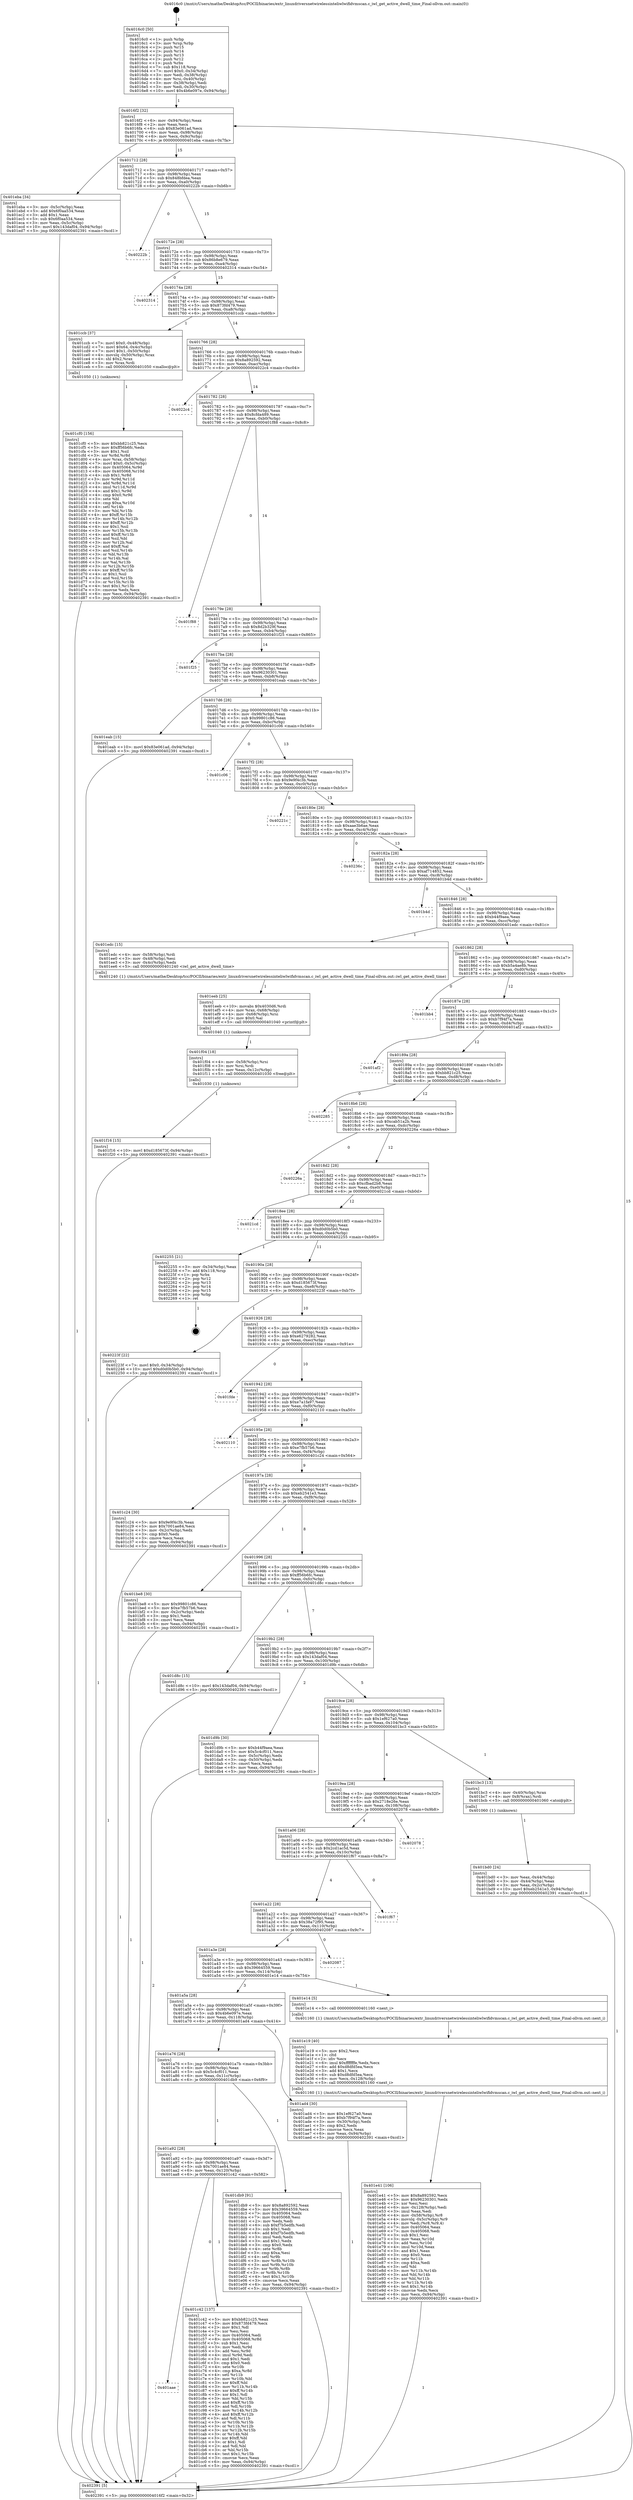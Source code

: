 digraph "0x4016c0" {
  label = "0x4016c0 (/mnt/c/Users/mathe/Desktop/tcc/POCII/binaries/extr_linuxdriversnetwirelessinteliwlwifidvmscan.c_iwl_get_active_dwell_time_Final-ollvm.out::main(0))"
  labelloc = "t"
  node[shape=record]

  Entry [label="",width=0.3,height=0.3,shape=circle,fillcolor=black,style=filled]
  "0x4016f2" [label="{
     0x4016f2 [32]\l
     | [instrs]\l
     &nbsp;&nbsp;0x4016f2 \<+6\>: mov -0x94(%rbp),%eax\l
     &nbsp;&nbsp;0x4016f8 \<+2\>: mov %eax,%ecx\l
     &nbsp;&nbsp;0x4016fa \<+6\>: sub $0x83e061ad,%ecx\l
     &nbsp;&nbsp;0x401700 \<+6\>: mov %eax,-0x98(%rbp)\l
     &nbsp;&nbsp;0x401706 \<+6\>: mov %ecx,-0x9c(%rbp)\l
     &nbsp;&nbsp;0x40170c \<+6\>: je 0000000000401eba \<main+0x7fa\>\l
  }"]
  "0x401eba" [label="{
     0x401eba [34]\l
     | [instrs]\l
     &nbsp;&nbsp;0x401eba \<+3\>: mov -0x5c(%rbp),%eax\l
     &nbsp;&nbsp;0x401ebd \<+5\>: add $0x6f0aa534,%eax\l
     &nbsp;&nbsp;0x401ec2 \<+3\>: add $0x1,%eax\l
     &nbsp;&nbsp;0x401ec5 \<+5\>: sub $0x6f0aa534,%eax\l
     &nbsp;&nbsp;0x401eca \<+3\>: mov %eax,-0x5c(%rbp)\l
     &nbsp;&nbsp;0x401ecd \<+10\>: movl $0x143daf04,-0x94(%rbp)\l
     &nbsp;&nbsp;0x401ed7 \<+5\>: jmp 0000000000402391 \<main+0xcd1\>\l
  }"]
  "0x401712" [label="{
     0x401712 [28]\l
     | [instrs]\l
     &nbsp;&nbsp;0x401712 \<+5\>: jmp 0000000000401717 \<main+0x57\>\l
     &nbsp;&nbsp;0x401717 \<+6\>: mov -0x98(%rbp),%eax\l
     &nbsp;&nbsp;0x40171d \<+5\>: sub $0x848bfdea,%eax\l
     &nbsp;&nbsp;0x401722 \<+6\>: mov %eax,-0xa0(%rbp)\l
     &nbsp;&nbsp;0x401728 \<+6\>: je 000000000040222b \<main+0xb6b\>\l
  }"]
  Exit [label="",width=0.3,height=0.3,shape=circle,fillcolor=black,style=filled,peripheries=2]
  "0x40222b" [label="{
     0x40222b\l
  }", style=dashed]
  "0x40172e" [label="{
     0x40172e [28]\l
     | [instrs]\l
     &nbsp;&nbsp;0x40172e \<+5\>: jmp 0000000000401733 \<main+0x73\>\l
     &nbsp;&nbsp;0x401733 \<+6\>: mov -0x98(%rbp),%eax\l
     &nbsp;&nbsp;0x401739 \<+5\>: sub $0x86b8e679,%eax\l
     &nbsp;&nbsp;0x40173e \<+6\>: mov %eax,-0xa4(%rbp)\l
     &nbsp;&nbsp;0x401744 \<+6\>: je 0000000000402314 \<main+0xc54\>\l
  }"]
  "0x401f16" [label="{
     0x401f16 [15]\l
     | [instrs]\l
     &nbsp;&nbsp;0x401f16 \<+10\>: movl $0xd185673f,-0x94(%rbp)\l
     &nbsp;&nbsp;0x401f20 \<+5\>: jmp 0000000000402391 \<main+0xcd1\>\l
  }"]
  "0x402314" [label="{
     0x402314\l
  }", style=dashed]
  "0x40174a" [label="{
     0x40174a [28]\l
     | [instrs]\l
     &nbsp;&nbsp;0x40174a \<+5\>: jmp 000000000040174f \<main+0x8f\>\l
     &nbsp;&nbsp;0x40174f \<+6\>: mov -0x98(%rbp),%eax\l
     &nbsp;&nbsp;0x401755 \<+5\>: sub $0x873fd479,%eax\l
     &nbsp;&nbsp;0x40175a \<+6\>: mov %eax,-0xa8(%rbp)\l
     &nbsp;&nbsp;0x401760 \<+6\>: je 0000000000401ccb \<main+0x60b\>\l
  }"]
  "0x401f04" [label="{
     0x401f04 [18]\l
     | [instrs]\l
     &nbsp;&nbsp;0x401f04 \<+4\>: mov -0x58(%rbp),%rsi\l
     &nbsp;&nbsp;0x401f08 \<+3\>: mov %rsi,%rdi\l
     &nbsp;&nbsp;0x401f0b \<+6\>: mov %eax,-0x12c(%rbp)\l
     &nbsp;&nbsp;0x401f11 \<+5\>: call 0000000000401030 \<free@plt\>\l
     | [calls]\l
     &nbsp;&nbsp;0x401030 \{1\} (unknown)\l
  }"]
  "0x401ccb" [label="{
     0x401ccb [37]\l
     | [instrs]\l
     &nbsp;&nbsp;0x401ccb \<+7\>: movl $0x0,-0x48(%rbp)\l
     &nbsp;&nbsp;0x401cd2 \<+7\>: movl $0x64,-0x4c(%rbp)\l
     &nbsp;&nbsp;0x401cd9 \<+7\>: movl $0x1,-0x50(%rbp)\l
     &nbsp;&nbsp;0x401ce0 \<+4\>: movslq -0x50(%rbp),%rax\l
     &nbsp;&nbsp;0x401ce4 \<+4\>: shl $0x2,%rax\l
     &nbsp;&nbsp;0x401ce8 \<+3\>: mov %rax,%rdi\l
     &nbsp;&nbsp;0x401ceb \<+5\>: call 0000000000401050 \<malloc@plt\>\l
     | [calls]\l
     &nbsp;&nbsp;0x401050 \{1\} (unknown)\l
  }"]
  "0x401766" [label="{
     0x401766 [28]\l
     | [instrs]\l
     &nbsp;&nbsp;0x401766 \<+5\>: jmp 000000000040176b \<main+0xab\>\l
     &nbsp;&nbsp;0x40176b \<+6\>: mov -0x98(%rbp),%eax\l
     &nbsp;&nbsp;0x401771 \<+5\>: sub $0x8a892592,%eax\l
     &nbsp;&nbsp;0x401776 \<+6\>: mov %eax,-0xac(%rbp)\l
     &nbsp;&nbsp;0x40177c \<+6\>: je 00000000004022c4 \<main+0xc04\>\l
  }"]
  "0x401eeb" [label="{
     0x401eeb [25]\l
     | [instrs]\l
     &nbsp;&nbsp;0x401eeb \<+10\>: movabs $0x4030d6,%rdi\l
     &nbsp;&nbsp;0x401ef5 \<+4\>: mov %rax,-0x68(%rbp)\l
     &nbsp;&nbsp;0x401ef9 \<+4\>: mov -0x68(%rbp),%rsi\l
     &nbsp;&nbsp;0x401efd \<+2\>: mov $0x0,%al\l
     &nbsp;&nbsp;0x401eff \<+5\>: call 0000000000401040 \<printf@plt\>\l
     | [calls]\l
     &nbsp;&nbsp;0x401040 \{1\} (unknown)\l
  }"]
  "0x4022c4" [label="{
     0x4022c4\l
  }", style=dashed]
  "0x401782" [label="{
     0x401782 [28]\l
     | [instrs]\l
     &nbsp;&nbsp;0x401782 \<+5\>: jmp 0000000000401787 \<main+0xc7\>\l
     &nbsp;&nbsp;0x401787 \<+6\>: mov -0x98(%rbp),%eax\l
     &nbsp;&nbsp;0x40178d \<+5\>: sub $0x8cfda489,%eax\l
     &nbsp;&nbsp;0x401792 \<+6\>: mov %eax,-0xb0(%rbp)\l
     &nbsp;&nbsp;0x401798 \<+6\>: je 0000000000401f88 \<main+0x8c8\>\l
  }"]
  "0x401e41" [label="{
     0x401e41 [106]\l
     | [instrs]\l
     &nbsp;&nbsp;0x401e41 \<+5\>: mov $0x8a892592,%ecx\l
     &nbsp;&nbsp;0x401e46 \<+5\>: mov $0x96230301,%edx\l
     &nbsp;&nbsp;0x401e4b \<+2\>: xor %esi,%esi\l
     &nbsp;&nbsp;0x401e4d \<+6\>: mov -0x128(%rbp),%edi\l
     &nbsp;&nbsp;0x401e53 \<+3\>: imul %eax,%edi\l
     &nbsp;&nbsp;0x401e56 \<+4\>: mov -0x58(%rbp),%r8\l
     &nbsp;&nbsp;0x401e5a \<+4\>: movslq -0x5c(%rbp),%r9\l
     &nbsp;&nbsp;0x401e5e \<+4\>: mov %edi,(%r8,%r9,4)\l
     &nbsp;&nbsp;0x401e62 \<+7\>: mov 0x405064,%eax\l
     &nbsp;&nbsp;0x401e69 \<+7\>: mov 0x405068,%edi\l
     &nbsp;&nbsp;0x401e70 \<+3\>: sub $0x1,%esi\l
     &nbsp;&nbsp;0x401e73 \<+3\>: mov %eax,%r10d\l
     &nbsp;&nbsp;0x401e76 \<+3\>: add %esi,%r10d\l
     &nbsp;&nbsp;0x401e79 \<+4\>: imul %r10d,%eax\l
     &nbsp;&nbsp;0x401e7d \<+3\>: and $0x1,%eax\l
     &nbsp;&nbsp;0x401e80 \<+3\>: cmp $0x0,%eax\l
     &nbsp;&nbsp;0x401e83 \<+4\>: sete %r11b\l
     &nbsp;&nbsp;0x401e87 \<+3\>: cmp $0xa,%edi\l
     &nbsp;&nbsp;0x401e8a \<+3\>: setl %bl\l
     &nbsp;&nbsp;0x401e8d \<+3\>: mov %r11b,%r14b\l
     &nbsp;&nbsp;0x401e90 \<+3\>: and %bl,%r14b\l
     &nbsp;&nbsp;0x401e93 \<+3\>: xor %bl,%r11b\l
     &nbsp;&nbsp;0x401e96 \<+3\>: or %r11b,%r14b\l
     &nbsp;&nbsp;0x401e99 \<+4\>: test $0x1,%r14b\l
     &nbsp;&nbsp;0x401e9d \<+3\>: cmovne %edx,%ecx\l
     &nbsp;&nbsp;0x401ea0 \<+6\>: mov %ecx,-0x94(%rbp)\l
     &nbsp;&nbsp;0x401ea6 \<+5\>: jmp 0000000000402391 \<main+0xcd1\>\l
  }"]
  "0x401f88" [label="{
     0x401f88\l
  }", style=dashed]
  "0x40179e" [label="{
     0x40179e [28]\l
     | [instrs]\l
     &nbsp;&nbsp;0x40179e \<+5\>: jmp 00000000004017a3 \<main+0xe3\>\l
     &nbsp;&nbsp;0x4017a3 \<+6\>: mov -0x98(%rbp),%eax\l
     &nbsp;&nbsp;0x4017a9 \<+5\>: sub $0x8d2b329f,%eax\l
     &nbsp;&nbsp;0x4017ae \<+6\>: mov %eax,-0xb4(%rbp)\l
     &nbsp;&nbsp;0x4017b4 \<+6\>: je 0000000000401f25 \<main+0x865\>\l
  }"]
  "0x401e19" [label="{
     0x401e19 [40]\l
     | [instrs]\l
     &nbsp;&nbsp;0x401e19 \<+5\>: mov $0x2,%ecx\l
     &nbsp;&nbsp;0x401e1e \<+1\>: cltd\l
     &nbsp;&nbsp;0x401e1f \<+2\>: idiv %ecx\l
     &nbsp;&nbsp;0x401e21 \<+6\>: imul $0xfffffffe,%edx,%ecx\l
     &nbsp;&nbsp;0x401e27 \<+6\>: add $0xd8dfd5ea,%ecx\l
     &nbsp;&nbsp;0x401e2d \<+3\>: add $0x1,%ecx\l
     &nbsp;&nbsp;0x401e30 \<+6\>: sub $0xd8dfd5ea,%ecx\l
     &nbsp;&nbsp;0x401e36 \<+6\>: mov %ecx,-0x128(%rbp)\l
     &nbsp;&nbsp;0x401e3c \<+5\>: call 0000000000401160 \<next_i\>\l
     | [calls]\l
     &nbsp;&nbsp;0x401160 \{1\} (/mnt/c/Users/mathe/Desktop/tcc/POCII/binaries/extr_linuxdriversnetwirelessinteliwlwifidvmscan.c_iwl_get_active_dwell_time_Final-ollvm.out::next_i)\l
  }"]
  "0x401f25" [label="{
     0x401f25\l
  }", style=dashed]
  "0x4017ba" [label="{
     0x4017ba [28]\l
     | [instrs]\l
     &nbsp;&nbsp;0x4017ba \<+5\>: jmp 00000000004017bf \<main+0xff\>\l
     &nbsp;&nbsp;0x4017bf \<+6\>: mov -0x98(%rbp),%eax\l
     &nbsp;&nbsp;0x4017c5 \<+5\>: sub $0x96230301,%eax\l
     &nbsp;&nbsp;0x4017ca \<+6\>: mov %eax,-0xb8(%rbp)\l
     &nbsp;&nbsp;0x4017d0 \<+6\>: je 0000000000401eab \<main+0x7eb\>\l
  }"]
  "0x401cf0" [label="{
     0x401cf0 [156]\l
     | [instrs]\l
     &nbsp;&nbsp;0x401cf0 \<+5\>: mov $0xbb821c25,%ecx\l
     &nbsp;&nbsp;0x401cf5 \<+5\>: mov $0xff56b6fc,%edx\l
     &nbsp;&nbsp;0x401cfa \<+3\>: mov $0x1,%sil\l
     &nbsp;&nbsp;0x401cfd \<+3\>: xor %r8d,%r8d\l
     &nbsp;&nbsp;0x401d00 \<+4\>: mov %rax,-0x58(%rbp)\l
     &nbsp;&nbsp;0x401d04 \<+7\>: movl $0x0,-0x5c(%rbp)\l
     &nbsp;&nbsp;0x401d0b \<+8\>: mov 0x405064,%r9d\l
     &nbsp;&nbsp;0x401d13 \<+8\>: mov 0x405068,%r10d\l
     &nbsp;&nbsp;0x401d1b \<+4\>: sub $0x1,%r8d\l
     &nbsp;&nbsp;0x401d1f \<+3\>: mov %r9d,%r11d\l
     &nbsp;&nbsp;0x401d22 \<+3\>: add %r8d,%r11d\l
     &nbsp;&nbsp;0x401d25 \<+4\>: imul %r11d,%r9d\l
     &nbsp;&nbsp;0x401d29 \<+4\>: and $0x1,%r9d\l
     &nbsp;&nbsp;0x401d2d \<+4\>: cmp $0x0,%r9d\l
     &nbsp;&nbsp;0x401d31 \<+3\>: sete %bl\l
     &nbsp;&nbsp;0x401d34 \<+4\>: cmp $0xa,%r10d\l
     &nbsp;&nbsp;0x401d38 \<+4\>: setl %r14b\l
     &nbsp;&nbsp;0x401d3c \<+3\>: mov %bl,%r15b\l
     &nbsp;&nbsp;0x401d3f \<+4\>: xor $0xff,%r15b\l
     &nbsp;&nbsp;0x401d43 \<+3\>: mov %r14b,%r12b\l
     &nbsp;&nbsp;0x401d46 \<+4\>: xor $0xff,%r12b\l
     &nbsp;&nbsp;0x401d4a \<+4\>: xor $0x1,%sil\l
     &nbsp;&nbsp;0x401d4e \<+3\>: mov %r15b,%r13b\l
     &nbsp;&nbsp;0x401d51 \<+4\>: and $0xff,%r13b\l
     &nbsp;&nbsp;0x401d55 \<+3\>: and %sil,%bl\l
     &nbsp;&nbsp;0x401d58 \<+3\>: mov %r12b,%al\l
     &nbsp;&nbsp;0x401d5b \<+2\>: and $0xff,%al\l
     &nbsp;&nbsp;0x401d5d \<+3\>: and %sil,%r14b\l
     &nbsp;&nbsp;0x401d60 \<+3\>: or %bl,%r13b\l
     &nbsp;&nbsp;0x401d63 \<+3\>: or %r14b,%al\l
     &nbsp;&nbsp;0x401d66 \<+3\>: xor %al,%r13b\l
     &nbsp;&nbsp;0x401d69 \<+3\>: or %r12b,%r15b\l
     &nbsp;&nbsp;0x401d6c \<+4\>: xor $0xff,%r15b\l
     &nbsp;&nbsp;0x401d70 \<+4\>: or $0x1,%sil\l
     &nbsp;&nbsp;0x401d74 \<+3\>: and %sil,%r15b\l
     &nbsp;&nbsp;0x401d77 \<+3\>: or %r15b,%r13b\l
     &nbsp;&nbsp;0x401d7a \<+4\>: test $0x1,%r13b\l
     &nbsp;&nbsp;0x401d7e \<+3\>: cmovne %edx,%ecx\l
     &nbsp;&nbsp;0x401d81 \<+6\>: mov %ecx,-0x94(%rbp)\l
     &nbsp;&nbsp;0x401d87 \<+5\>: jmp 0000000000402391 \<main+0xcd1\>\l
  }"]
  "0x401eab" [label="{
     0x401eab [15]\l
     | [instrs]\l
     &nbsp;&nbsp;0x401eab \<+10\>: movl $0x83e061ad,-0x94(%rbp)\l
     &nbsp;&nbsp;0x401eb5 \<+5\>: jmp 0000000000402391 \<main+0xcd1\>\l
  }"]
  "0x4017d6" [label="{
     0x4017d6 [28]\l
     | [instrs]\l
     &nbsp;&nbsp;0x4017d6 \<+5\>: jmp 00000000004017db \<main+0x11b\>\l
     &nbsp;&nbsp;0x4017db \<+6\>: mov -0x98(%rbp),%eax\l
     &nbsp;&nbsp;0x4017e1 \<+5\>: sub $0x99801c86,%eax\l
     &nbsp;&nbsp;0x4017e6 \<+6\>: mov %eax,-0xbc(%rbp)\l
     &nbsp;&nbsp;0x4017ec \<+6\>: je 0000000000401c06 \<main+0x546\>\l
  }"]
  "0x401aae" [label="{
     0x401aae\l
  }", style=dashed]
  "0x401c06" [label="{
     0x401c06\l
  }", style=dashed]
  "0x4017f2" [label="{
     0x4017f2 [28]\l
     | [instrs]\l
     &nbsp;&nbsp;0x4017f2 \<+5\>: jmp 00000000004017f7 \<main+0x137\>\l
     &nbsp;&nbsp;0x4017f7 \<+6\>: mov -0x98(%rbp),%eax\l
     &nbsp;&nbsp;0x4017fd \<+5\>: sub $0x9e9f4c3b,%eax\l
     &nbsp;&nbsp;0x401802 \<+6\>: mov %eax,-0xc0(%rbp)\l
     &nbsp;&nbsp;0x401808 \<+6\>: je 000000000040221c \<main+0xb5c\>\l
  }"]
  "0x401c42" [label="{
     0x401c42 [137]\l
     | [instrs]\l
     &nbsp;&nbsp;0x401c42 \<+5\>: mov $0xbb821c25,%eax\l
     &nbsp;&nbsp;0x401c47 \<+5\>: mov $0x873fd479,%ecx\l
     &nbsp;&nbsp;0x401c4c \<+2\>: mov $0x1,%dl\l
     &nbsp;&nbsp;0x401c4e \<+2\>: xor %esi,%esi\l
     &nbsp;&nbsp;0x401c50 \<+7\>: mov 0x405064,%edi\l
     &nbsp;&nbsp;0x401c57 \<+8\>: mov 0x405068,%r8d\l
     &nbsp;&nbsp;0x401c5f \<+3\>: sub $0x1,%esi\l
     &nbsp;&nbsp;0x401c62 \<+3\>: mov %edi,%r9d\l
     &nbsp;&nbsp;0x401c65 \<+3\>: add %esi,%r9d\l
     &nbsp;&nbsp;0x401c68 \<+4\>: imul %r9d,%edi\l
     &nbsp;&nbsp;0x401c6c \<+3\>: and $0x1,%edi\l
     &nbsp;&nbsp;0x401c6f \<+3\>: cmp $0x0,%edi\l
     &nbsp;&nbsp;0x401c72 \<+4\>: sete %r10b\l
     &nbsp;&nbsp;0x401c76 \<+4\>: cmp $0xa,%r8d\l
     &nbsp;&nbsp;0x401c7a \<+4\>: setl %r11b\l
     &nbsp;&nbsp;0x401c7e \<+3\>: mov %r10b,%bl\l
     &nbsp;&nbsp;0x401c81 \<+3\>: xor $0xff,%bl\l
     &nbsp;&nbsp;0x401c84 \<+3\>: mov %r11b,%r14b\l
     &nbsp;&nbsp;0x401c87 \<+4\>: xor $0xff,%r14b\l
     &nbsp;&nbsp;0x401c8b \<+3\>: xor $0x1,%dl\l
     &nbsp;&nbsp;0x401c8e \<+3\>: mov %bl,%r15b\l
     &nbsp;&nbsp;0x401c91 \<+4\>: and $0xff,%r15b\l
     &nbsp;&nbsp;0x401c95 \<+3\>: and %dl,%r10b\l
     &nbsp;&nbsp;0x401c98 \<+3\>: mov %r14b,%r12b\l
     &nbsp;&nbsp;0x401c9b \<+4\>: and $0xff,%r12b\l
     &nbsp;&nbsp;0x401c9f \<+3\>: and %dl,%r11b\l
     &nbsp;&nbsp;0x401ca2 \<+3\>: or %r10b,%r15b\l
     &nbsp;&nbsp;0x401ca5 \<+3\>: or %r11b,%r12b\l
     &nbsp;&nbsp;0x401ca8 \<+3\>: xor %r12b,%r15b\l
     &nbsp;&nbsp;0x401cab \<+3\>: or %r14b,%bl\l
     &nbsp;&nbsp;0x401cae \<+3\>: xor $0xff,%bl\l
     &nbsp;&nbsp;0x401cb1 \<+3\>: or $0x1,%dl\l
     &nbsp;&nbsp;0x401cb4 \<+2\>: and %dl,%bl\l
     &nbsp;&nbsp;0x401cb6 \<+3\>: or %bl,%r15b\l
     &nbsp;&nbsp;0x401cb9 \<+4\>: test $0x1,%r15b\l
     &nbsp;&nbsp;0x401cbd \<+3\>: cmovne %ecx,%eax\l
     &nbsp;&nbsp;0x401cc0 \<+6\>: mov %eax,-0x94(%rbp)\l
     &nbsp;&nbsp;0x401cc6 \<+5\>: jmp 0000000000402391 \<main+0xcd1\>\l
  }"]
  "0x40221c" [label="{
     0x40221c\l
  }", style=dashed]
  "0x40180e" [label="{
     0x40180e [28]\l
     | [instrs]\l
     &nbsp;&nbsp;0x40180e \<+5\>: jmp 0000000000401813 \<main+0x153\>\l
     &nbsp;&nbsp;0x401813 \<+6\>: mov -0x98(%rbp),%eax\l
     &nbsp;&nbsp;0x401819 \<+5\>: sub $0xaae3b6ae,%eax\l
     &nbsp;&nbsp;0x40181e \<+6\>: mov %eax,-0xc4(%rbp)\l
     &nbsp;&nbsp;0x401824 \<+6\>: je 000000000040236c \<main+0xcac\>\l
  }"]
  "0x401a92" [label="{
     0x401a92 [28]\l
     | [instrs]\l
     &nbsp;&nbsp;0x401a92 \<+5\>: jmp 0000000000401a97 \<main+0x3d7\>\l
     &nbsp;&nbsp;0x401a97 \<+6\>: mov -0x98(%rbp),%eax\l
     &nbsp;&nbsp;0x401a9d \<+5\>: sub $0x7001ae84,%eax\l
     &nbsp;&nbsp;0x401aa2 \<+6\>: mov %eax,-0x120(%rbp)\l
     &nbsp;&nbsp;0x401aa8 \<+6\>: je 0000000000401c42 \<main+0x582\>\l
  }"]
  "0x40236c" [label="{
     0x40236c\l
  }", style=dashed]
  "0x40182a" [label="{
     0x40182a [28]\l
     | [instrs]\l
     &nbsp;&nbsp;0x40182a \<+5\>: jmp 000000000040182f \<main+0x16f\>\l
     &nbsp;&nbsp;0x40182f \<+6\>: mov -0x98(%rbp),%eax\l
     &nbsp;&nbsp;0x401835 \<+5\>: sub $0xaf714852,%eax\l
     &nbsp;&nbsp;0x40183a \<+6\>: mov %eax,-0xc8(%rbp)\l
     &nbsp;&nbsp;0x401840 \<+6\>: je 0000000000401b4d \<main+0x48d\>\l
  }"]
  "0x401db9" [label="{
     0x401db9 [91]\l
     | [instrs]\l
     &nbsp;&nbsp;0x401db9 \<+5\>: mov $0x8a892592,%eax\l
     &nbsp;&nbsp;0x401dbe \<+5\>: mov $0x39664559,%ecx\l
     &nbsp;&nbsp;0x401dc3 \<+7\>: mov 0x405064,%edx\l
     &nbsp;&nbsp;0x401dca \<+7\>: mov 0x405068,%esi\l
     &nbsp;&nbsp;0x401dd1 \<+2\>: mov %edx,%edi\l
     &nbsp;&nbsp;0x401dd3 \<+6\>: sub $0xf7b5edfb,%edi\l
     &nbsp;&nbsp;0x401dd9 \<+3\>: sub $0x1,%edi\l
     &nbsp;&nbsp;0x401ddc \<+6\>: add $0xf7b5edfb,%edi\l
     &nbsp;&nbsp;0x401de2 \<+3\>: imul %edi,%edx\l
     &nbsp;&nbsp;0x401de5 \<+3\>: and $0x1,%edx\l
     &nbsp;&nbsp;0x401de8 \<+3\>: cmp $0x0,%edx\l
     &nbsp;&nbsp;0x401deb \<+4\>: sete %r8b\l
     &nbsp;&nbsp;0x401def \<+3\>: cmp $0xa,%esi\l
     &nbsp;&nbsp;0x401df2 \<+4\>: setl %r9b\l
     &nbsp;&nbsp;0x401df6 \<+3\>: mov %r8b,%r10b\l
     &nbsp;&nbsp;0x401df9 \<+3\>: and %r9b,%r10b\l
     &nbsp;&nbsp;0x401dfc \<+3\>: xor %r9b,%r8b\l
     &nbsp;&nbsp;0x401dff \<+3\>: or %r8b,%r10b\l
     &nbsp;&nbsp;0x401e02 \<+4\>: test $0x1,%r10b\l
     &nbsp;&nbsp;0x401e06 \<+3\>: cmovne %ecx,%eax\l
     &nbsp;&nbsp;0x401e09 \<+6\>: mov %eax,-0x94(%rbp)\l
     &nbsp;&nbsp;0x401e0f \<+5\>: jmp 0000000000402391 \<main+0xcd1\>\l
  }"]
  "0x401b4d" [label="{
     0x401b4d\l
  }", style=dashed]
  "0x401846" [label="{
     0x401846 [28]\l
     | [instrs]\l
     &nbsp;&nbsp;0x401846 \<+5\>: jmp 000000000040184b \<main+0x18b\>\l
     &nbsp;&nbsp;0x40184b \<+6\>: mov -0x98(%rbp),%eax\l
     &nbsp;&nbsp;0x401851 \<+5\>: sub $0xb44f9aea,%eax\l
     &nbsp;&nbsp;0x401856 \<+6\>: mov %eax,-0xcc(%rbp)\l
     &nbsp;&nbsp;0x40185c \<+6\>: je 0000000000401edc \<main+0x81c\>\l
  }"]
  "0x401bd0" [label="{
     0x401bd0 [24]\l
     | [instrs]\l
     &nbsp;&nbsp;0x401bd0 \<+3\>: mov %eax,-0x44(%rbp)\l
     &nbsp;&nbsp;0x401bd3 \<+3\>: mov -0x44(%rbp),%eax\l
     &nbsp;&nbsp;0x401bd6 \<+3\>: mov %eax,-0x2c(%rbp)\l
     &nbsp;&nbsp;0x401bd9 \<+10\>: movl $0xeb2541e3,-0x94(%rbp)\l
     &nbsp;&nbsp;0x401be3 \<+5\>: jmp 0000000000402391 \<main+0xcd1\>\l
  }"]
  "0x401edc" [label="{
     0x401edc [15]\l
     | [instrs]\l
     &nbsp;&nbsp;0x401edc \<+4\>: mov -0x58(%rbp),%rdi\l
     &nbsp;&nbsp;0x401ee0 \<+3\>: mov -0x48(%rbp),%esi\l
     &nbsp;&nbsp;0x401ee3 \<+3\>: mov -0x4c(%rbp),%edx\l
     &nbsp;&nbsp;0x401ee6 \<+5\>: call 0000000000401240 \<iwl_get_active_dwell_time\>\l
     | [calls]\l
     &nbsp;&nbsp;0x401240 \{1\} (/mnt/c/Users/mathe/Desktop/tcc/POCII/binaries/extr_linuxdriversnetwirelessinteliwlwifidvmscan.c_iwl_get_active_dwell_time_Final-ollvm.out::iwl_get_active_dwell_time)\l
  }"]
  "0x401862" [label="{
     0x401862 [28]\l
     | [instrs]\l
     &nbsp;&nbsp;0x401862 \<+5\>: jmp 0000000000401867 \<main+0x1a7\>\l
     &nbsp;&nbsp;0x401867 \<+6\>: mov -0x98(%rbp),%eax\l
     &nbsp;&nbsp;0x40186d \<+5\>: sub $0xb5a4ae8b,%eax\l
     &nbsp;&nbsp;0x401872 \<+6\>: mov %eax,-0xd0(%rbp)\l
     &nbsp;&nbsp;0x401878 \<+6\>: je 0000000000401bb4 \<main+0x4f4\>\l
  }"]
  "0x4016c0" [label="{
     0x4016c0 [50]\l
     | [instrs]\l
     &nbsp;&nbsp;0x4016c0 \<+1\>: push %rbp\l
     &nbsp;&nbsp;0x4016c1 \<+3\>: mov %rsp,%rbp\l
     &nbsp;&nbsp;0x4016c4 \<+2\>: push %r15\l
     &nbsp;&nbsp;0x4016c6 \<+2\>: push %r14\l
     &nbsp;&nbsp;0x4016c8 \<+2\>: push %r13\l
     &nbsp;&nbsp;0x4016ca \<+2\>: push %r12\l
     &nbsp;&nbsp;0x4016cc \<+1\>: push %rbx\l
     &nbsp;&nbsp;0x4016cd \<+7\>: sub $0x118,%rsp\l
     &nbsp;&nbsp;0x4016d4 \<+7\>: movl $0x0,-0x34(%rbp)\l
     &nbsp;&nbsp;0x4016db \<+3\>: mov %edi,-0x38(%rbp)\l
     &nbsp;&nbsp;0x4016de \<+4\>: mov %rsi,-0x40(%rbp)\l
     &nbsp;&nbsp;0x4016e2 \<+3\>: mov -0x38(%rbp),%edi\l
     &nbsp;&nbsp;0x4016e5 \<+3\>: mov %edi,-0x30(%rbp)\l
     &nbsp;&nbsp;0x4016e8 \<+10\>: movl $0x4b6e097e,-0x94(%rbp)\l
  }"]
  "0x401bb4" [label="{
     0x401bb4\l
  }", style=dashed]
  "0x40187e" [label="{
     0x40187e [28]\l
     | [instrs]\l
     &nbsp;&nbsp;0x40187e \<+5\>: jmp 0000000000401883 \<main+0x1c3\>\l
     &nbsp;&nbsp;0x401883 \<+6\>: mov -0x98(%rbp),%eax\l
     &nbsp;&nbsp;0x401889 \<+5\>: sub $0xb7f94f7a,%eax\l
     &nbsp;&nbsp;0x40188e \<+6\>: mov %eax,-0xd4(%rbp)\l
     &nbsp;&nbsp;0x401894 \<+6\>: je 0000000000401af2 \<main+0x432\>\l
  }"]
  "0x402391" [label="{
     0x402391 [5]\l
     | [instrs]\l
     &nbsp;&nbsp;0x402391 \<+5\>: jmp 00000000004016f2 \<main+0x32\>\l
  }"]
  "0x401af2" [label="{
     0x401af2\l
  }", style=dashed]
  "0x40189a" [label="{
     0x40189a [28]\l
     | [instrs]\l
     &nbsp;&nbsp;0x40189a \<+5\>: jmp 000000000040189f \<main+0x1df\>\l
     &nbsp;&nbsp;0x40189f \<+6\>: mov -0x98(%rbp),%eax\l
     &nbsp;&nbsp;0x4018a5 \<+5\>: sub $0xbb821c25,%eax\l
     &nbsp;&nbsp;0x4018aa \<+6\>: mov %eax,-0xd8(%rbp)\l
     &nbsp;&nbsp;0x4018b0 \<+6\>: je 0000000000402285 \<main+0xbc5\>\l
  }"]
  "0x401a76" [label="{
     0x401a76 [28]\l
     | [instrs]\l
     &nbsp;&nbsp;0x401a76 \<+5\>: jmp 0000000000401a7b \<main+0x3bb\>\l
     &nbsp;&nbsp;0x401a7b \<+6\>: mov -0x98(%rbp),%eax\l
     &nbsp;&nbsp;0x401a81 \<+5\>: sub $0x5c4cf011,%eax\l
     &nbsp;&nbsp;0x401a86 \<+6\>: mov %eax,-0x11c(%rbp)\l
     &nbsp;&nbsp;0x401a8c \<+6\>: je 0000000000401db9 \<main+0x6f9\>\l
  }"]
  "0x402285" [label="{
     0x402285\l
  }", style=dashed]
  "0x4018b6" [label="{
     0x4018b6 [28]\l
     | [instrs]\l
     &nbsp;&nbsp;0x4018b6 \<+5\>: jmp 00000000004018bb \<main+0x1fb\>\l
     &nbsp;&nbsp;0x4018bb \<+6\>: mov -0x98(%rbp),%eax\l
     &nbsp;&nbsp;0x4018c1 \<+5\>: sub $0xcab51a2b,%eax\l
     &nbsp;&nbsp;0x4018c6 \<+6\>: mov %eax,-0xdc(%rbp)\l
     &nbsp;&nbsp;0x4018cc \<+6\>: je 000000000040226a \<main+0xbaa\>\l
  }"]
  "0x401ad4" [label="{
     0x401ad4 [30]\l
     | [instrs]\l
     &nbsp;&nbsp;0x401ad4 \<+5\>: mov $0x1ef627a0,%eax\l
     &nbsp;&nbsp;0x401ad9 \<+5\>: mov $0xb7f94f7a,%ecx\l
     &nbsp;&nbsp;0x401ade \<+3\>: mov -0x30(%rbp),%edx\l
     &nbsp;&nbsp;0x401ae1 \<+3\>: cmp $0x2,%edx\l
     &nbsp;&nbsp;0x401ae4 \<+3\>: cmovne %ecx,%eax\l
     &nbsp;&nbsp;0x401ae7 \<+6\>: mov %eax,-0x94(%rbp)\l
     &nbsp;&nbsp;0x401aed \<+5\>: jmp 0000000000402391 \<main+0xcd1\>\l
  }"]
  "0x40226a" [label="{
     0x40226a\l
  }", style=dashed]
  "0x4018d2" [label="{
     0x4018d2 [28]\l
     | [instrs]\l
     &nbsp;&nbsp;0x4018d2 \<+5\>: jmp 00000000004018d7 \<main+0x217\>\l
     &nbsp;&nbsp;0x4018d7 \<+6\>: mov -0x98(%rbp),%eax\l
     &nbsp;&nbsp;0x4018dd \<+5\>: sub $0xcfbad2b8,%eax\l
     &nbsp;&nbsp;0x4018e2 \<+6\>: mov %eax,-0xe0(%rbp)\l
     &nbsp;&nbsp;0x4018e8 \<+6\>: je 00000000004021cd \<main+0xb0d\>\l
  }"]
  "0x401a5a" [label="{
     0x401a5a [28]\l
     | [instrs]\l
     &nbsp;&nbsp;0x401a5a \<+5\>: jmp 0000000000401a5f \<main+0x39f\>\l
     &nbsp;&nbsp;0x401a5f \<+6\>: mov -0x98(%rbp),%eax\l
     &nbsp;&nbsp;0x401a65 \<+5\>: sub $0x4b6e097e,%eax\l
     &nbsp;&nbsp;0x401a6a \<+6\>: mov %eax,-0x118(%rbp)\l
     &nbsp;&nbsp;0x401a70 \<+6\>: je 0000000000401ad4 \<main+0x414\>\l
  }"]
  "0x4021cd" [label="{
     0x4021cd\l
  }", style=dashed]
  "0x4018ee" [label="{
     0x4018ee [28]\l
     | [instrs]\l
     &nbsp;&nbsp;0x4018ee \<+5\>: jmp 00000000004018f3 \<main+0x233\>\l
     &nbsp;&nbsp;0x4018f3 \<+6\>: mov -0x98(%rbp),%eax\l
     &nbsp;&nbsp;0x4018f9 \<+5\>: sub $0xd0d0b5b0,%eax\l
     &nbsp;&nbsp;0x4018fe \<+6\>: mov %eax,-0xe4(%rbp)\l
     &nbsp;&nbsp;0x401904 \<+6\>: je 0000000000402255 \<main+0xb95\>\l
  }"]
  "0x401e14" [label="{
     0x401e14 [5]\l
     | [instrs]\l
     &nbsp;&nbsp;0x401e14 \<+5\>: call 0000000000401160 \<next_i\>\l
     | [calls]\l
     &nbsp;&nbsp;0x401160 \{1\} (/mnt/c/Users/mathe/Desktop/tcc/POCII/binaries/extr_linuxdriversnetwirelessinteliwlwifidvmscan.c_iwl_get_active_dwell_time_Final-ollvm.out::next_i)\l
  }"]
  "0x402255" [label="{
     0x402255 [21]\l
     | [instrs]\l
     &nbsp;&nbsp;0x402255 \<+3\>: mov -0x34(%rbp),%eax\l
     &nbsp;&nbsp;0x402258 \<+7\>: add $0x118,%rsp\l
     &nbsp;&nbsp;0x40225f \<+1\>: pop %rbx\l
     &nbsp;&nbsp;0x402260 \<+2\>: pop %r12\l
     &nbsp;&nbsp;0x402262 \<+2\>: pop %r13\l
     &nbsp;&nbsp;0x402264 \<+2\>: pop %r14\l
     &nbsp;&nbsp;0x402266 \<+2\>: pop %r15\l
     &nbsp;&nbsp;0x402268 \<+1\>: pop %rbp\l
     &nbsp;&nbsp;0x402269 \<+1\>: ret\l
  }"]
  "0x40190a" [label="{
     0x40190a [28]\l
     | [instrs]\l
     &nbsp;&nbsp;0x40190a \<+5\>: jmp 000000000040190f \<main+0x24f\>\l
     &nbsp;&nbsp;0x40190f \<+6\>: mov -0x98(%rbp),%eax\l
     &nbsp;&nbsp;0x401915 \<+5\>: sub $0xd185673f,%eax\l
     &nbsp;&nbsp;0x40191a \<+6\>: mov %eax,-0xe8(%rbp)\l
     &nbsp;&nbsp;0x401920 \<+6\>: je 000000000040223f \<main+0xb7f\>\l
  }"]
  "0x401a3e" [label="{
     0x401a3e [28]\l
     | [instrs]\l
     &nbsp;&nbsp;0x401a3e \<+5\>: jmp 0000000000401a43 \<main+0x383\>\l
     &nbsp;&nbsp;0x401a43 \<+6\>: mov -0x98(%rbp),%eax\l
     &nbsp;&nbsp;0x401a49 \<+5\>: sub $0x39664559,%eax\l
     &nbsp;&nbsp;0x401a4e \<+6\>: mov %eax,-0x114(%rbp)\l
     &nbsp;&nbsp;0x401a54 \<+6\>: je 0000000000401e14 \<main+0x754\>\l
  }"]
  "0x40223f" [label="{
     0x40223f [22]\l
     | [instrs]\l
     &nbsp;&nbsp;0x40223f \<+7\>: movl $0x0,-0x34(%rbp)\l
     &nbsp;&nbsp;0x402246 \<+10\>: movl $0xd0d0b5b0,-0x94(%rbp)\l
     &nbsp;&nbsp;0x402250 \<+5\>: jmp 0000000000402391 \<main+0xcd1\>\l
  }"]
  "0x401926" [label="{
     0x401926 [28]\l
     | [instrs]\l
     &nbsp;&nbsp;0x401926 \<+5\>: jmp 000000000040192b \<main+0x26b\>\l
     &nbsp;&nbsp;0x40192b \<+6\>: mov -0x98(%rbp),%eax\l
     &nbsp;&nbsp;0x401931 \<+5\>: sub $0xe6279282,%eax\l
     &nbsp;&nbsp;0x401936 \<+6\>: mov %eax,-0xec(%rbp)\l
     &nbsp;&nbsp;0x40193c \<+6\>: je 0000000000401fde \<main+0x91e\>\l
  }"]
  "0x402087" [label="{
     0x402087\l
  }", style=dashed]
  "0x401fde" [label="{
     0x401fde\l
  }", style=dashed]
  "0x401942" [label="{
     0x401942 [28]\l
     | [instrs]\l
     &nbsp;&nbsp;0x401942 \<+5\>: jmp 0000000000401947 \<main+0x287\>\l
     &nbsp;&nbsp;0x401947 \<+6\>: mov -0x98(%rbp),%eax\l
     &nbsp;&nbsp;0x40194d \<+5\>: sub $0xe7a1fa97,%eax\l
     &nbsp;&nbsp;0x401952 \<+6\>: mov %eax,-0xf0(%rbp)\l
     &nbsp;&nbsp;0x401958 \<+6\>: je 0000000000402110 \<main+0xa50\>\l
  }"]
  "0x401a22" [label="{
     0x401a22 [28]\l
     | [instrs]\l
     &nbsp;&nbsp;0x401a22 \<+5\>: jmp 0000000000401a27 \<main+0x367\>\l
     &nbsp;&nbsp;0x401a27 \<+6\>: mov -0x98(%rbp),%eax\l
     &nbsp;&nbsp;0x401a2d \<+5\>: sub $0x38a72f95,%eax\l
     &nbsp;&nbsp;0x401a32 \<+6\>: mov %eax,-0x110(%rbp)\l
     &nbsp;&nbsp;0x401a38 \<+6\>: je 0000000000402087 \<main+0x9c7\>\l
  }"]
  "0x402110" [label="{
     0x402110\l
  }", style=dashed]
  "0x40195e" [label="{
     0x40195e [28]\l
     | [instrs]\l
     &nbsp;&nbsp;0x40195e \<+5\>: jmp 0000000000401963 \<main+0x2a3\>\l
     &nbsp;&nbsp;0x401963 \<+6\>: mov -0x98(%rbp),%eax\l
     &nbsp;&nbsp;0x401969 \<+5\>: sub $0xe7fb57b6,%eax\l
     &nbsp;&nbsp;0x40196e \<+6\>: mov %eax,-0xf4(%rbp)\l
     &nbsp;&nbsp;0x401974 \<+6\>: je 0000000000401c24 \<main+0x564\>\l
  }"]
  "0x401f67" [label="{
     0x401f67\l
  }", style=dashed]
  "0x401c24" [label="{
     0x401c24 [30]\l
     | [instrs]\l
     &nbsp;&nbsp;0x401c24 \<+5\>: mov $0x9e9f4c3b,%eax\l
     &nbsp;&nbsp;0x401c29 \<+5\>: mov $0x7001ae84,%ecx\l
     &nbsp;&nbsp;0x401c2e \<+3\>: mov -0x2c(%rbp),%edx\l
     &nbsp;&nbsp;0x401c31 \<+3\>: cmp $0x0,%edx\l
     &nbsp;&nbsp;0x401c34 \<+3\>: cmove %ecx,%eax\l
     &nbsp;&nbsp;0x401c37 \<+6\>: mov %eax,-0x94(%rbp)\l
     &nbsp;&nbsp;0x401c3d \<+5\>: jmp 0000000000402391 \<main+0xcd1\>\l
  }"]
  "0x40197a" [label="{
     0x40197a [28]\l
     | [instrs]\l
     &nbsp;&nbsp;0x40197a \<+5\>: jmp 000000000040197f \<main+0x2bf\>\l
     &nbsp;&nbsp;0x40197f \<+6\>: mov -0x98(%rbp),%eax\l
     &nbsp;&nbsp;0x401985 \<+5\>: sub $0xeb2541e3,%eax\l
     &nbsp;&nbsp;0x40198a \<+6\>: mov %eax,-0xf8(%rbp)\l
     &nbsp;&nbsp;0x401990 \<+6\>: je 0000000000401be8 \<main+0x528\>\l
  }"]
  "0x401a06" [label="{
     0x401a06 [28]\l
     | [instrs]\l
     &nbsp;&nbsp;0x401a06 \<+5\>: jmp 0000000000401a0b \<main+0x34b\>\l
     &nbsp;&nbsp;0x401a0b \<+6\>: mov -0x98(%rbp),%eax\l
     &nbsp;&nbsp;0x401a11 \<+5\>: sub $0x2cd1ac5d,%eax\l
     &nbsp;&nbsp;0x401a16 \<+6\>: mov %eax,-0x10c(%rbp)\l
     &nbsp;&nbsp;0x401a1c \<+6\>: je 0000000000401f67 \<main+0x8a7\>\l
  }"]
  "0x401be8" [label="{
     0x401be8 [30]\l
     | [instrs]\l
     &nbsp;&nbsp;0x401be8 \<+5\>: mov $0x99801c86,%eax\l
     &nbsp;&nbsp;0x401bed \<+5\>: mov $0xe7fb57b6,%ecx\l
     &nbsp;&nbsp;0x401bf2 \<+3\>: mov -0x2c(%rbp),%edx\l
     &nbsp;&nbsp;0x401bf5 \<+3\>: cmp $0x1,%edx\l
     &nbsp;&nbsp;0x401bf8 \<+3\>: cmovl %ecx,%eax\l
     &nbsp;&nbsp;0x401bfb \<+6\>: mov %eax,-0x94(%rbp)\l
     &nbsp;&nbsp;0x401c01 \<+5\>: jmp 0000000000402391 \<main+0xcd1\>\l
  }"]
  "0x401996" [label="{
     0x401996 [28]\l
     | [instrs]\l
     &nbsp;&nbsp;0x401996 \<+5\>: jmp 000000000040199b \<main+0x2db\>\l
     &nbsp;&nbsp;0x40199b \<+6\>: mov -0x98(%rbp),%eax\l
     &nbsp;&nbsp;0x4019a1 \<+5\>: sub $0xff56b6fc,%eax\l
     &nbsp;&nbsp;0x4019a6 \<+6\>: mov %eax,-0xfc(%rbp)\l
     &nbsp;&nbsp;0x4019ac \<+6\>: je 0000000000401d8c \<main+0x6cc\>\l
  }"]
  "0x402078" [label="{
     0x402078\l
  }", style=dashed]
  "0x401d8c" [label="{
     0x401d8c [15]\l
     | [instrs]\l
     &nbsp;&nbsp;0x401d8c \<+10\>: movl $0x143daf04,-0x94(%rbp)\l
     &nbsp;&nbsp;0x401d96 \<+5\>: jmp 0000000000402391 \<main+0xcd1\>\l
  }"]
  "0x4019b2" [label="{
     0x4019b2 [28]\l
     | [instrs]\l
     &nbsp;&nbsp;0x4019b2 \<+5\>: jmp 00000000004019b7 \<main+0x2f7\>\l
     &nbsp;&nbsp;0x4019b7 \<+6\>: mov -0x98(%rbp),%eax\l
     &nbsp;&nbsp;0x4019bd \<+5\>: sub $0x143daf04,%eax\l
     &nbsp;&nbsp;0x4019c2 \<+6\>: mov %eax,-0x100(%rbp)\l
     &nbsp;&nbsp;0x4019c8 \<+6\>: je 0000000000401d9b \<main+0x6db\>\l
  }"]
  "0x4019ea" [label="{
     0x4019ea [28]\l
     | [instrs]\l
     &nbsp;&nbsp;0x4019ea \<+5\>: jmp 00000000004019ef \<main+0x32f\>\l
     &nbsp;&nbsp;0x4019ef \<+6\>: mov -0x98(%rbp),%eax\l
     &nbsp;&nbsp;0x4019f5 \<+5\>: sub $0x2718e26e,%eax\l
     &nbsp;&nbsp;0x4019fa \<+6\>: mov %eax,-0x108(%rbp)\l
     &nbsp;&nbsp;0x401a00 \<+6\>: je 0000000000402078 \<main+0x9b8\>\l
  }"]
  "0x401d9b" [label="{
     0x401d9b [30]\l
     | [instrs]\l
     &nbsp;&nbsp;0x401d9b \<+5\>: mov $0xb44f9aea,%eax\l
     &nbsp;&nbsp;0x401da0 \<+5\>: mov $0x5c4cf011,%ecx\l
     &nbsp;&nbsp;0x401da5 \<+3\>: mov -0x5c(%rbp),%edx\l
     &nbsp;&nbsp;0x401da8 \<+3\>: cmp -0x50(%rbp),%edx\l
     &nbsp;&nbsp;0x401dab \<+3\>: cmovl %ecx,%eax\l
     &nbsp;&nbsp;0x401dae \<+6\>: mov %eax,-0x94(%rbp)\l
     &nbsp;&nbsp;0x401db4 \<+5\>: jmp 0000000000402391 \<main+0xcd1\>\l
  }"]
  "0x4019ce" [label="{
     0x4019ce [28]\l
     | [instrs]\l
     &nbsp;&nbsp;0x4019ce \<+5\>: jmp 00000000004019d3 \<main+0x313\>\l
     &nbsp;&nbsp;0x4019d3 \<+6\>: mov -0x98(%rbp),%eax\l
     &nbsp;&nbsp;0x4019d9 \<+5\>: sub $0x1ef627a0,%eax\l
     &nbsp;&nbsp;0x4019de \<+6\>: mov %eax,-0x104(%rbp)\l
     &nbsp;&nbsp;0x4019e4 \<+6\>: je 0000000000401bc3 \<main+0x503\>\l
  }"]
  "0x401bc3" [label="{
     0x401bc3 [13]\l
     | [instrs]\l
     &nbsp;&nbsp;0x401bc3 \<+4\>: mov -0x40(%rbp),%rax\l
     &nbsp;&nbsp;0x401bc7 \<+4\>: mov 0x8(%rax),%rdi\l
     &nbsp;&nbsp;0x401bcb \<+5\>: call 0000000000401060 \<atoi@plt\>\l
     | [calls]\l
     &nbsp;&nbsp;0x401060 \{1\} (unknown)\l
  }"]
  Entry -> "0x4016c0" [label=" 1"]
  "0x4016f2" -> "0x401eba" [label=" 1"]
  "0x4016f2" -> "0x401712" [label=" 15"]
  "0x402255" -> Exit [label=" 1"]
  "0x401712" -> "0x40222b" [label=" 0"]
  "0x401712" -> "0x40172e" [label=" 15"]
  "0x40223f" -> "0x402391" [label=" 1"]
  "0x40172e" -> "0x402314" [label=" 0"]
  "0x40172e" -> "0x40174a" [label=" 15"]
  "0x401f16" -> "0x402391" [label=" 1"]
  "0x40174a" -> "0x401ccb" [label=" 1"]
  "0x40174a" -> "0x401766" [label=" 14"]
  "0x401f04" -> "0x401f16" [label=" 1"]
  "0x401766" -> "0x4022c4" [label=" 0"]
  "0x401766" -> "0x401782" [label=" 14"]
  "0x401eeb" -> "0x401f04" [label=" 1"]
  "0x401782" -> "0x401f88" [label=" 0"]
  "0x401782" -> "0x40179e" [label=" 14"]
  "0x401edc" -> "0x401eeb" [label=" 1"]
  "0x40179e" -> "0x401f25" [label=" 0"]
  "0x40179e" -> "0x4017ba" [label=" 14"]
  "0x401eba" -> "0x402391" [label=" 1"]
  "0x4017ba" -> "0x401eab" [label=" 1"]
  "0x4017ba" -> "0x4017d6" [label=" 13"]
  "0x401eab" -> "0x402391" [label=" 1"]
  "0x4017d6" -> "0x401c06" [label=" 0"]
  "0x4017d6" -> "0x4017f2" [label=" 13"]
  "0x401e41" -> "0x402391" [label=" 1"]
  "0x4017f2" -> "0x40221c" [label=" 0"]
  "0x4017f2" -> "0x40180e" [label=" 13"]
  "0x401e19" -> "0x401e41" [label=" 1"]
  "0x40180e" -> "0x40236c" [label=" 0"]
  "0x40180e" -> "0x40182a" [label=" 13"]
  "0x401db9" -> "0x402391" [label=" 1"]
  "0x40182a" -> "0x401b4d" [label=" 0"]
  "0x40182a" -> "0x401846" [label=" 13"]
  "0x401d9b" -> "0x402391" [label=" 2"]
  "0x401846" -> "0x401edc" [label=" 1"]
  "0x401846" -> "0x401862" [label=" 12"]
  "0x401cf0" -> "0x402391" [label=" 1"]
  "0x401862" -> "0x401bb4" [label=" 0"]
  "0x401862" -> "0x40187e" [label=" 12"]
  "0x401ccb" -> "0x401cf0" [label=" 1"]
  "0x40187e" -> "0x401af2" [label=" 0"]
  "0x40187e" -> "0x40189a" [label=" 12"]
  "0x401c42" -> "0x402391" [label=" 1"]
  "0x40189a" -> "0x402285" [label=" 0"]
  "0x40189a" -> "0x4018b6" [label=" 12"]
  "0x401a92" -> "0x401aae" [label=" 0"]
  "0x4018b6" -> "0x40226a" [label=" 0"]
  "0x4018b6" -> "0x4018d2" [label=" 12"]
  "0x401a92" -> "0x401c42" [label=" 1"]
  "0x4018d2" -> "0x4021cd" [label=" 0"]
  "0x4018d2" -> "0x4018ee" [label=" 12"]
  "0x401a76" -> "0x401a92" [label=" 1"]
  "0x4018ee" -> "0x402255" [label=" 1"]
  "0x4018ee" -> "0x40190a" [label=" 11"]
  "0x401a76" -> "0x401db9" [label=" 1"]
  "0x40190a" -> "0x40223f" [label=" 1"]
  "0x40190a" -> "0x401926" [label=" 10"]
  "0x401c24" -> "0x402391" [label=" 1"]
  "0x401926" -> "0x401fde" [label=" 0"]
  "0x401926" -> "0x401942" [label=" 10"]
  "0x401be8" -> "0x402391" [label=" 1"]
  "0x401942" -> "0x402110" [label=" 0"]
  "0x401942" -> "0x40195e" [label=" 10"]
  "0x401bc3" -> "0x401bd0" [label=" 1"]
  "0x40195e" -> "0x401c24" [label=" 1"]
  "0x40195e" -> "0x40197a" [label=" 9"]
  "0x402391" -> "0x4016f2" [label=" 15"]
  "0x40197a" -> "0x401be8" [label=" 1"]
  "0x40197a" -> "0x401996" [label=" 8"]
  "0x401ad4" -> "0x402391" [label=" 1"]
  "0x401996" -> "0x401d8c" [label=" 1"]
  "0x401996" -> "0x4019b2" [label=" 7"]
  "0x401a5a" -> "0x401a76" [label=" 2"]
  "0x4019b2" -> "0x401d9b" [label=" 2"]
  "0x4019b2" -> "0x4019ce" [label=" 5"]
  "0x401e14" -> "0x401e19" [label=" 1"]
  "0x4019ce" -> "0x401bc3" [label=" 1"]
  "0x4019ce" -> "0x4019ea" [label=" 4"]
  "0x401a5a" -> "0x401ad4" [label=" 1"]
  "0x4019ea" -> "0x402078" [label=" 0"]
  "0x4019ea" -> "0x401a06" [label=" 4"]
  "0x4016c0" -> "0x4016f2" [label=" 1"]
  "0x401a06" -> "0x401f67" [label=" 0"]
  "0x401a06" -> "0x401a22" [label=" 4"]
  "0x401bd0" -> "0x402391" [label=" 1"]
  "0x401a22" -> "0x402087" [label=" 0"]
  "0x401a22" -> "0x401a3e" [label=" 4"]
  "0x401d8c" -> "0x402391" [label=" 1"]
  "0x401a3e" -> "0x401e14" [label=" 1"]
  "0x401a3e" -> "0x401a5a" [label=" 3"]
}
